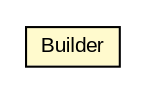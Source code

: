 #!/usr/local/bin/dot
#
# Class diagram 
# Generated by UMLGraph version R5_6-24-gf6e263 (http://www.umlgraph.org/)
#

digraph G {
	edge [fontname="arial",fontsize=10,labelfontname="arial",labelfontsize=10];
	node [fontname="arial",fontsize=10,shape=plaintext];
	nodesep=0.25;
	ranksep=0.5;
	// com.id.droneapi.helper.TestCase.Builder
	c59 [label=<<table title="com.id.droneapi.helper.TestCase.Builder" border="0" cellborder="1" cellspacing="0" cellpadding="2" port="p" bgcolor="lemonChiffon" href="./TestCase.Builder.html">
		<tr><td><table border="0" cellspacing="0" cellpadding="1">
<tr><td align="center" balign="center"> Builder </td></tr>
		</table></td></tr>
		</table>>, URL="./TestCase.Builder.html", fontname="arial", fontcolor="black", fontsize=10.0];
}

